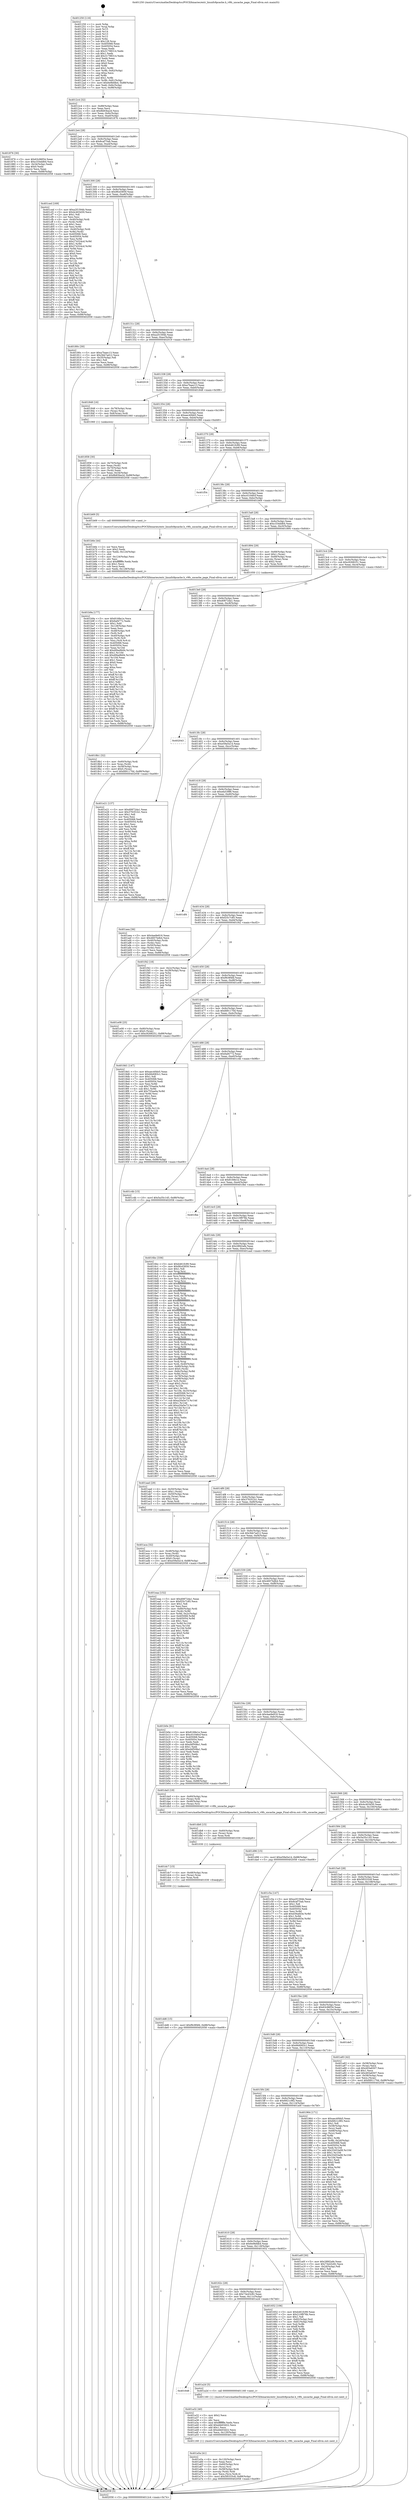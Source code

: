 digraph "0x401250" {
  label = "0x401250 (/mnt/c/Users/mathe/Desktop/tcc/POCII/binaries/extr_linuxfs9pcache.h_v9fs_uncache_page_Final-ollvm.out::main(0))"
  labelloc = "t"
  node[shape=record]

  Entry [label="",width=0.3,height=0.3,shape=circle,fillcolor=black,style=filled]
  "0x4012c4" [label="{
     0x4012c4 [32]\l
     | [instrs]\l
     &nbsp;&nbsp;0x4012c4 \<+6\>: mov -0x88(%rbp),%eax\l
     &nbsp;&nbsp;0x4012ca \<+2\>: mov %eax,%ecx\l
     &nbsp;&nbsp;0x4012cc \<+6\>: sub $0x8b83ba2d,%ecx\l
     &nbsp;&nbsp;0x4012d2 \<+6\>: mov %eax,-0x9c(%rbp)\l
     &nbsp;&nbsp;0x4012d8 \<+6\>: mov %ecx,-0xa0(%rbp)\l
     &nbsp;&nbsp;0x4012de \<+6\>: je 0000000000401876 \<main+0x626\>\l
  }"]
  "0x401876" [label="{
     0x401876 [30]\l
     | [instrs]\l
     &nbsp;&nbsp;0x401876 \<+5\>: mov $0x63c96f34,%eax\l
     &nbsp;&nbsp;0x40187b \<+5\>: mov $0xc334dd64,%ecx\l
     &nbsp;&nbsp;0x401880 \<+3\>: mov -0x34(%rbp),%edx\l
     &nbsp;&nbsp;0x401883 \<+3\>: cmp $0x0,%edx\l
     &nbsp;&nbsp;0x401886 \<+3\>: cmove %ecx,%eax\l
     &nbsp;&nbsp;0x401889 \<+6\>: mov %eax,-0x88(%rbp)\l
     &nbsp;&nbsp;0x40188f \<+5\>: jmp 0000000000402058 \<main+0xe08\>\l
  }"]
  "0x4012e4" [label="{
     0x4012e4 [28]\l
     | [instrs]\l
     &nbsp;&nbsp;0x4012e4 \<+5\>: jmp 00000000004012e9 \<main+0x99\>\l
     &nbsp;&nbsp;0x4012e9 \<+6\>: mov -0x9c(%rbp),%eax\l
     &nbsp;&nbsp;0x4012ef \<+5\>: sub $0x8caf75ab,%eax\l
     &nbsp;&nbsp;0x4012f4 \<+6\>: mov %eax,-0xa4(%rbp)\l
     &nbsp;&nbsp;0x4012fa \<+6\>: je 0000000000401ced \<main+0xa9d\>\l
  }"]
  Exit [label="",width=0.3,height=0.3,shape=circle,fillcolor=black,style=filled,peripheries=2]
  "0x401ced" [label="{
     0x401ced [169]\l
     | [instrs]\l
     &nbsp;&nbsp;0x401ced \<+5\>: mov $0xa2f1594b,%eax\l
     &nbsp;&nbsp;0x401cf2 \<+5\>: mov $0x4c403d30,%ecx\l
     &nbsp;&nbsp;0x401cf7 \<+2\>: mov $0x1,%dl\l
     &nbsp;&nbsp;0x401cf9 \<+2\>: xor %esi,%esi\l
     &nbsp;&nbsp;0x401cfb \<+4\>: mov -0x40(%rbp),%rdi\l
     &nbsp;&nbsp;0x401cff \<+3\>: mov (%rdi),%r8d\l
     &nbsp;&nbsp;0x401d02 \<+3\>: sub $0x1,%esi\l
     &nbsp;&nbsp;0x401d05 \<+3\>: sub %esi,%r8d\l
     &nbsp;&nbsp;0x401d08 \<+4\>: mov -0x40(%rbp),%rdi\l
     &nbsp;&nbsp;0x401d0c \<+3\>: mov %r8d,(%rdi)\l
     &nbsp;&nbsp;0x401d0f \<+7\>: mov 0x405068,%esi\l
     &nbsp;&nbsp;0x401d16 \<+8\>: mov 0x405054,%r8d\l
     &nbsp;&nbsp;0x401d1e \<+3\>: mov %esi,%r9d\l
     &nbsp;&nbsp;0x401d21 \<+7\>: sub $0x274324cd,%r9d\l
     &nbsp;&nbsp;0x401d28 \<+4\>: sub $0x1,%r9d\l
     &nbsp;&nbsp;0x401d2c \<+7\>: add $0x274324cd,%r9d\l
     &nbsp;&nbsp;0x401d33 \<+4\>: imul %r9d,%esi\l
     &nbsp;&nbsp;0x401d37 \<+3\>: and $0x1,%esi\l
     &nbsp;&nbsp;0x401d3a \<+3\>: cmp $0x0,%esi\l
     &nbsp;&nbsp;0x401d3d \<+4\>: sete %r10b\l
     &nbsp;&nbsp;0x401d41 \<+4\>: cmp $0xa,%r8d\l
     &nbsp;&nbsp;0x401d45 \<+4\>: setl %r11b\l
     &nbsp;&nbsp;0x401d49 \<+3\>: mov %r10b,%bl\l
     &nbsp;&nbsp;0x401d4c \<+3\>: xor $0xff,%bl\l
     &nbsp;&nbsp;0x401d4f \<+3\>: mov %r11b,%r14b\l
     &nbsp;&nbsp;0x401d52 \<+4\>: xor $0xff,%r14b\l
     &nbsp;&nbsp;0x401d56 \<+3\>: xor $0x1,%dl\l
     &nbsp;&nbsp;0x401d59 \<+3\>: mov %bl,%r15b\l
     &nbsp;&nbsp;0x401d5c \<+4\>: and $0xff,%r15b\l
     &nbsp;&nbsp;0x401d60 \<+3\>: and %dl,%r10b\l
     &nbsp;&nbsp;0x401d63 \<+3\>: mov %r14b,%r12b\l
     &nbsp;&nbsp;0x401d66 \<+4\>: and $0xff,%r12b\l
     &nbsp;&nbsp;0x401d6a \<+3\>: and %dl,%r11b\l
     &nbsp;&nbsp;0x401d6d \<+3\>: or %r10b,%r15b\l
     &nbsp;&nbsp;0x401d70 \<+3\>: or %r11b,%r12b\l
     &nbsp;&nbsp;0x401d73 \<+3\>: xor %r12b,%r15b\l
     &nbsp;&nbsp;0x401d76 \<+3\>: or %r14b,%bl\l
     &nbsp;&nbsp;0x401d79 \<+3\>: xor $0xff,%bl\l
     &nbsp;&nbsp;0x401d7c \<+3\>: or $0x1,%dl\l
     &nbsp;&nbsp;0x401d7f \<+2\>: and %dl,%bl\l
     &nbsp;&nbsp;0x401d81 \<+3\>: or %bl,%r15b\l
     &nbsp;&nbsp;0x401d84 \<+4\>: test $0x1,%r15b\l
     &nbsp;&nbsp;0x401d88 \<+3\>: cmovne %ecx,%eax\l
     &nbsp;&nbsp;0x401d8b \<+6\>: mov %eax,-0x88(%rbp)\l
     &nbsp;&nbsp;0x401d91 \<+5\>: jmp 0000000000402058 \<main+0xe08\>\l
  }"]
  "0x401300" [label="{
     0x401300 [28]\l
     | [instrs]\l
     &nbsp;&nbsp;0x401300 \<+5\>: jmp 0000000000401305 \<main+0xb5\>\l
     &nbsp;&nbsp;0x401305 \<+6\>: mov -0x9c(%rbp),%eax\l
     &nbsp;&nbsp;0x40130b \<+5\>: sub $0x9fcd3859,%eax\l
     &nbsp;&nbsp;0x401310 \<+6\>: mov %eax,-0xa8(%rbp)\l
     &nbsp;&nbsp;0x401316 \<+6\>: je 000000000040180c \<main+0x5bc\>\l
  }"]
  "0x401dd6" [label="{
     0x401dd6 [15]\l
     | [instrs]\l
     &nbsp;&nbsp;0x401dd6 \<+10\>: movl $0xf9c9f4fd,-0x88(%rbp)\l
     &nbsp;&nbsp;0x401de0 \<+5\>: jmp 0000000000402058 \<main+0xe08\>\l
  }"]
  "0x40180c" [label="{
     0x40180c [30]\l
     | [instrs]\l
     &nbsp;&nbsp;0x40180c \<+5\>: mov $0xa7baec13,%eax\l
     &nbsp;&nbsp;0x401811 \<+5\>: mov $0x3bb7ad12,%ecx\l
     &nbsp;&nbsp;0x401816 \<+3\>: mov -0x35(%rbp),%dl\l
     &nbsp;&nbsp;0x401819 \<+3\>: test $0x1,%dl\l
     &nbsp;&nbsp;0x40181c \<+3\>: cmovne %ecx,%eax\l
     &nbsp;&nbsp;0x40181f \<+6\>: mov %eax,-0x88(%rbp)\l
     &nbsp;&nbsp;0x401825 \<+5\>: jmp 0000000000402058 \<main+0xe08\>\l
  }"]
  "0x40131c" [label="{
     0x40131c [28]\l
     | [instrs]\l
     &nbsp;&nbsp;0x40131c \<+5\>: jmp 0000000000401321 \<main+0xd1\>\l
     &nbsp;&nbsp;0x401321 \<+6\>: mov -0x9c(%rbp),%eax\l
     &nbsp;&nbsp;0x401327 \<+5\>: sub $0xa2f1594b,%eax\l
     &nbsp;&nbsp;0x40132c \<+6\>: mov %eax,-0xac(%rbp)\l
     &nbsp;&nbsp;0x401332 \<+6\>: je 0000000000402019 \<main+0xdc9\>\l
  }"]
  "0x401dc7" [label="{
     0x401dc7 [15]\l
     | [instrs]\l
     &nbsp;&nbsp;0x401dc7 \<+4\>: mov -0x48(%rbp),%rax\l
     &nbsp;&nbsp;0x401dcb \<+3\>: mov (%rax),%rax\l
     &nbsp;&nbsp;0x401dce \<+3\>: mov %rax,%rdi\l
     &nbsp;&nbsp;0x401dd1 \<+5\>: call 0000000000401030 \<free@plt\>\l
     | [calls]\l
     &nbsp;&nbsp;0x401030 \{1\} (unknown)\l
  }"]
  "0x402019" [label="{
     0x402019\l
  }", style=dashed]
  "0x401338" [label="{
     0x401338 [28]\l
     | [instrs]\l
     &nbsp;&nbsp;0x401338 \<+5\>: jmp 000000000040133d \<main+0xed\>\l
     &nbsp;&nbsp;0x40133d \<+6\>: mov -0x9c(%rbp),%eax\l
     &nbsp;&nbsp;0x401343 \<+5\>: sub $0xa7baec13,%eax\l
     &nbsp;&nbsp;0x401348 \<+6\>: mov %eax,-0xb0(%rbp)\l
     &nbsp;&nbsp;0x40134e \<+6\>: je 0000000000401848 \<main+0x5f8\>\l
  }"]
  "0x401db8" [label="{
     0x401db8 [15]\l
     | [instrs]\l
     &nbsp;&nbsp;0x401db8 \<+4\>: mov -0x60(%rbp),%rax\l
     &nbsp;&nbsp;0x401dbc \<+3\>: mov (%rax),%rax\l
     &nbsp;&nbsp;0x401dbf \<+3\>: mov %rax,%rdi\l
     &nbsp;&nbsp;0x401dc2 \<+5\>: call 0000000000401030 \<free@plt\>\l
     | [calls]\l
     &nbsp;&nbsp;0x401030 \{1\} (unknown)\l
  }"]
  "0x401848" [label="{
     0x401848 [16]\l
     | [instrs]\l
     &nbsp;&nbsp;0x401848 \<+4\>: mov -0x78(%rbp),%rax\l
     &nbsp;&nbsp;0x40184c \<+3\>: mov (%rax),%rax\l
     &nbsp;&nbsp;0x40184f \<+4\>: mov 0x8(%rax),%rdi\l
     &nbsp;&nbsp;0x401853 \<+5\>: call 0000000000401060 \<atoi@plt\>\l
     | [calls]\l
     &nbsp;&nbsp;0x401060 \{1\} (unknown)\l
  }"]
  "0x401354" [label="{
     0x401354 [28]\l
     | [instrs]\l
     &nbsp;&nbsp;0x401354 \<+5\>: jmp 0000000000401359 \<main+0x109\>\l
     &nbsp;&nbsp;0x401359 \<+6\>: mov -0x9c(%rbp),%eax\l
     &nbsp;&nbsp;0x40135f \<+5\>: sub $0xaec40bb5,%eax\l
     &nbsp;&nbsp;0x401364 \<+6\>: mov %eax,-0xb4(%rbp)\l
     &nbsp;&nbsp;0x40136a \<+6\>: je 0000000000401f99 \<main+0xd49\>\l
  }"]
  "0x401b9a" [label="{
     0x401b9a [177]\l
     | [instrs]\l
     &nbsp;&nbsp;0x401b9a \<+5\>: mov $0x8168e1e,%ecx\l
     &nbsp;&nbsp;0x401b9f \<+5\>: mov $0x6af4772,%edx\l
     &nbsp;&nbsp;0x401ba4 \<+3\>: mov $0x1,%dil\l
     &nbsp;&nbsp;0x401ba7 \<+6\>: mov -0x128(%rbp),%esi\l
     &nbsp;&nbsp;0x401bad \<+3\>: imul %eax,%esi\l
     &nbsp;&nbsp;0x401bb0 \<+4\>: mov -0x48(%rbp),%r8\l
     &nbsp;&nbsp;0x401bb4 \<+3\>: mov (%r8),%r8\l
     &nbsp;&nbsp;0x401bb7 \<+4\>: mov -0x40(%rbp),%r9\l
     &nbsp;&nbsp;0x401bbb \<+3\>: movslq (%r9),%r9\l
     &nbsp;&nbsp;0x401bbe \<+4\>: mov %esi,(%r8,%r9,4)\l
     &nbsp;&nbsp;0x401bc2 \<+7\>: mov 0x405068,%eax\l
     &nbsp;&nbsp;0x401bc9 \<+7\>: mov 0x405054,%esi\l
     &nbsp;&nbsp;0x401bd0 \<+3\>: mov %eax,%r10d\l
     &nbsp;&nbsp;0x401bd3 \<+7\>: add $0xd0ba9b94,%r10d\l
     &nbsp;&nbsp;0x401bda \<+4\>: sub $0x1,%r10d\l
     &nbsp;&nbsp;0x401bde \<+7\>: sub $0xd0ba9b94,%r10d\l
     &nbsp;&nbsp;0x401be5 \<+4\>: imul %r10d,%eax\l
     &nbsp;&nbsp;0x401be9 \<+3\>: and $0x1,%eax\l
     &nbsp;&nbsp;0x401bec \<+3\>: cmp $0x0,%eax\l
     &nbsp;&nbsp;0x401bef \<+4\>: sete %r11b\l
     &nbsp;&nbsp;0x401bf3 \<+3\>: cmp $0xa,%esi\l
     &nbsp;&nbsp;0x401bf6 \<+3\>: setl %bl\l
     &nbsp;&nbsp;0x401bf9 \<+3\>: mov %r11b,%r14b\l
     &nbsp;&nbsp;0x401bfc \<+4\>: xor $0xff,%r14b\l
     &nbsp;&nbsp;0x401c00 \<+3\>: mov %bl,%r15b\l
     &nbsp;&nbsp;0x401c03 \<+4\>: xor $0xff,%r15b\l
     &nbsp;&nbsp;0x401c07 \<+4\>: xor $0x1,%dil\l
     &nbsp;&nbsp;0x401c0b \<+3\>: mov %r14b,%r12b\l
     &nbsp;&nbsp;0x401c0e \<+4\>: and $0xff,%r12b\l
     &nbsp;&nbsp;0x401c12 \<+3\>: and %dil,%r11b\l
     &nbsp;&nbsp;0x401c15 \<+3\>: mov %r15b,%r13b\l
     &nbsp;&nbsp;0x401c18 \<+4\>: and $0xff,%r13b\l
     &nbsp;&nbsp;0x401c1c \<+3\>: and %dil,%bl\l
     &nbsp;&nbsp;0x401c1f \<+3\>: or %r11b,%r12b\l
     &nbsp;&nbsp;0x401c22 \<+3\>: or %bl,%r13b\l
     &nbsp;&nbsp;0x401c25 \<+3\>: xor %r13b,%r12b\l
     &nbsp;&nbsp;0x401c28 \<+3\>: or %r15b,%r14b\l
     &nbsp;&nbsp;0x401c2b \<+4\>: xor $0xff,%r14b\l
     &nbsp;&nbsp;0x401c2f \<+4\>: or $0x1,%dil\l
     &nbsp;&nbsp;0x401c33 \<+3\>: and %dil,%r14b\l
     &nbsp;&nbsp;0x401c36 \<+3\>: or %r14b,%r12b\l
     &nbsp;&nbsp;0x401c39 \<+4\>: test $0x1,%r12b\l
     &nbsp;&nbsp;0x401c3d \<+3\>: cmovne %edx,%ecx\l
     &nbsp;&nbsp;0x401c40 \<+6\>: mov %ecx,-0x88(%rbp)\l
     &nbsp;&nbsp;0x401c46 \<+5\>: jmp 0000000000402058 \<main+0xe08\>\l
  }"]
  "0x401f99" [label="{
     0x401f99\l
  }", style=dashed]
  "0x401370" [label="{
     0x401370 [28]\l
     | [instrs]\l
     &nbsp;&nbsp;0x401370 \<+5\>: jmp 0000000000401375 \<main+0x125\>\l
     &nbsp;&nbsp;0x401375 \<+6\>: mov -0x9c(%rbp),%eax\l
     &nbsp;&nbsp;0x40137b \<+5\>: sub $0xb461fc99,%eax\l
     &nbsp;&nbsp;0x401380 \<+6\>: mov %eax,-0xb8(%rbp)\l
     &nbsp;&nbsp;0x401386 \<+6\>: je 0000000000401f54 \<main+0xd04\>\l
  }"]
  "0x401b6e" [label="{
     0x401b6e [44]\l
     | [instrs]\l
     &nbsp;&nbsp;0x401b6e \<+2\>: xor %ecx,%ecx\l
     &nbsp;&nbsp;0x401b70 \<+5\>: mov $0x2,%edx\l
     &nbsp;&nbsp;0x401b75 \<+6\>: mov %edx,-0x124(%rbp)\l
     &nbsp;&nbsp;0x401b7b \<+1\>: cltd\l
     &nbsp;&nbsp;0x401b7c \<+6\>: mov -0x124(%rbp),%esi\l
     &nbsp;&nbsp;0x401b82 \<+2\>: idiv %esi\l
     &nbsp;&nbsp;0x401b84 \<+6\>: imul $0xfffffffe,%edx,%edx\l
     &nbsp;&nbsp;0x401b8a \<+3\>: sub $0x1,%ecx\l
     &nbsp;&nbsp;0x401b8d \<+2\>: sub %ecx,%edx\l
     &nbsp;&nbsp;0x401b8f \<+6\>: mov %edx,-0x128(%rbp)\l
     &nbsp;&nbsp;0x401b95 \<+5\>: call 0000000000401160 \<next_i\>\l
     | [calls]\l
     &nbsp;&nbsp;0x401160 \{1\} (/mnt/c/Users/mathe/Desktop/tcc/POCII/binaries/extr_linuxfs9pcache.h_v9fs_uncache_page_Final-ollvm.out::next_i)\l
  }"]
  "0x401f54" [label="{
     0x401f54\l
  }", style=dashed]
  "0x40138c" [label="{
     0x40138c [28]\l
     | [instrs]\l
     &nbsp;&nbsp;0x40138c \<+5\>: jmp 0000000000401391 \<main+0x141\>\l
     &nbsp;&nbsp;0x401391 \<+6\>: mov -0x9c(%rbp),%eax\l
     &nbsp;&nbsp;0x401397 \<+5\>: sub $0xc01046cf,%eax\l
     &nbsp;&nbsp;0x40139c \<+6\>: mov %eax,-0xbc(%rbp)\l
     &nbsp;&nbsp;0x4013a2 \<+6\>: je 0000000000401b69 \<main+0x919\>\l
  }"]
  "0x401aca" [label="{
     0x401aca [32]\l
     | [instrs]\l
     &nbsp;&nbsp;0x401aca \<+4\>: mov -0x48(%rbp),%rdi\l
     &nbsp;&nbsp;0x401ace \<+3\>: mov %rax,(%rdi)\l
     &nbsp;&nbsp;0x401ad1 \<+4\>: mov -0x40(%rbp),%rax\l
     &nbsp;&nbsp;0x401ad5 \<+6\>: movl $0x0,(%rax)\l
     &nbsp;&nbsp;0x401adb \<+10\>: movl $0xe59a5a14,-0x88(%rbp)\l
     &nbsp;&nbsp;0x401ae5 \<+5\>: jmp 0000000000402058 \<main+0xe08\>\l
  }"]
  "0x401b69" [label="{
     0x401b69 [5]\l
     | [instrs]\l
     &nbsp;&nbsp;0x401b69 \<+5\>: call 0000000000401160 \<next_i\>\l
     | [calls]\l
     &nbsp;&nbsp;0x401160 \{1\} (/mnt/c/Users/mathe/Desktop/tcc/POCII/binaries/extr_linuxfs9pcache.h_v9fs_uncache_page_Final-ollvm.out::next_i)\l
  }"]
  "0x4013a8" [label="{
     0x4013a8 [28]\l
     | [instrs]\l
     &nbsp;&nbsp;0x4013a8 \<+5\>: jmp 00000000004013ad \<main+0x15d\>\l
     &nbsp;&nbsp;0x4013ad \<+6\>: mov -0x9c(%rbp),%eax\l
     &nbsp;&nbsp;0x4013b3 \<+5\>: sub $0xc334dd64,%eax\l
     &nbsp;&nbsp;0x4013b8 \<+6\>: mov %eax,-0xc0(%rbp)\l
     &nbsp;&nbsp;0x4013be \<+6\>: je 0000000000401894 \<main+0x644\>\l
  }"]
  "0x401a5a" [label="{
     0x401a5a [41]\l
     | [instrs]\l
     &nbsp;&nbsp;0x401a5a \<+6\>: mov -0x120(%rbp),%ecx\l
     &nbsp;&nbsp;0x401a60 \<+3\>: imul %eax,%ecx\l
     &nbsp;&nbsp;0x401a63 \<+4\>: mov -0x60(%rbp),%rsi\l
     &nbsp;&nbsp;0x401a67 \<+3\>: mov (%rsi),%rsi\l
     &nbsp;&nbsp;0x401a6a \<+4\>: mov -0x58(%rbp),%rdi\l
     &nbsp;&nbsp;0x401a6e \<+3\>: movslq (%rdi),%rdi\l
     &nbsp;&nbsp;0x401a71 \<+3\>: mov %ecx,(%rsi,%rdi,4)\l
     &nbsp;&nbsp;0x401a74 \<+10\>: movl $0x5f0333c8,-0x88(%rbp)\l
     &nbsp;&nbsp;0x401a7e \<+5\>: jmp 0000000000402058 \<main+0xe08\>\l
  }"]
  "0x401894" [label="{
     0x401894 [29]\l
     | [instrs]\l
     &nbsp;&nbsp;0x401894 \<+4\>: mov -0x68(%rbp),%rax\l
     &nbsp;&nbsp;0x401898 \<+6\>: movl $0x1,(%rax)\l
     &nbsp;&nbsp;0x40189e \<+4\>: mov -0x68(%rbp),%rax\l
     &nbsp;&nbsp;0x4018a2 \<+3\>: movslq (%rax),%rax\l
     &nbsp;&nbsp;0x4018a5 \<+4\>: shl $0x2,%rax\l
     &nbsp;&nbsp;0x4018a9 \<+3\>: mov %rax,%rdi\l
     &nbsp;&nbsp;0x4018ac \<+5\>: call 0000000000401050 \<malloc@plt\>\l
     | [calls]\l
     &nbsp;&nbsp;0x401050 \{1\} (unknown)\l
  }"]
  "0x4013c4" [label="{
     0x4013c4 [28]\l
     | [instrs]\l
     &nbsp;&nbsp;0x4013c4 \<+5\>: jmp 00000000004013c9 \<main+0x179\>\l
     &nbsp;&nbsp;0x4013c9 \<+6\>: mov -0x9c(%rbp),%eax\l
     &nbsp;&nbsp;0x4013cf \<+5\>: sub $0xc9268251,%eax\l
     &nbsp;&nbsp;0x4013d4 \<+6\>: mov %eax,-0xc4(%rbp)\l
     &nbsp;&nbsp;0x4013da \<+6\>: je 0000000000401e21 \<main+0xbd1\>\l
  }"]
  "0x401a32" [label="{
     0x401a32 [40]\l
     | [instrs]\l
     &nbsp;&nbsp;0x401a32 \<+5\>: mov $0x2,%ecx\l
     &nbsp;&nbsp;0x401a37 \<+1\>: cltd\l
     &nbsp;&nbsp;0x401a38 \<+2\>: idiv %ecx\l
     &nbsp;&nbsp;0x401a3a \<+6\>: imul $0xfffffffe,%edx,%ecx\l
     &nbsp;&nbsp;0x401a40 \<+6\>: add $0xebb03d22,%ecx\l
     &nbsp;&nbsp;0x401a46 \<+3\>: add $0x1,%ecx\l
     &nbsp;&nbsp;0x401a49 \<+6\>: sub $0xebb03d22,%ecx\l
     &nbsp;&nbsp;0x401a4f \<+6\>: mov %ecx,-0x120(%rbp)\l
     &nbsp;&nbsp;0x401a55 \<+5\>: call 0000000000401160 \<next_i\>\l
     | [calls]\l
     &nbsp;&nbsp;0x401160 \{1\} (/mnt/c/Users/mathe/Desktop/tcc/POCII/binaries/extr_linuxfs9pcache.h_v9fs_uncache_page_Final-ollvm.out::next_i)\l
  }"]
  "0x401e21" [label="{
     0x401e21 [137]\l
     | [instrs]\l
     &nbsp;&nbsp;0x401e21 \<+5\>: mov $0xd0872da1,%eax\l
     &nbsp;&nbsp;0x401e26 \<+5\>: mov $0x376351b1,%ecx\l
     &nbsp;&nbsp;0x401e2b \<+2\>: mov $0x1,%dl\l
     &nbsp;&nbsp;0x401e2d \<+2\>: xor %esi,%esi\l
     &nbsp;&nbsp;0x401e2f \<+7\>: mov 0x405068,%edi\l
     &nbsp;&nbsp;0x401e36 \<+8\>: mov 0x405054,%r8d\l
     &nbsp;&nbsp;0x401e3e \<+3\>: sub $0x1,%esi\l
     &nbsp;&nbsp;0x401e41 \<+3\>: mov %edi,%r9d\l
     &nbsp;&nbsp;0x401e44 \<+3\>: add %esi,%r9d\l
     &nbsp;&nbsp;0x401e47 \<+4\>: imul %r9d,%edi\l
     &nbsp;&nbsp;0x401e4b \<+3\>: and $0x1,%edi\l
     &nbsp;&nbsp;0x401e4e \<+3\>: cmp $0x0,%edi\l
     &nbsp;&nbsp;0x401e51 \<+4\>: sete %r10b\l
     &nbsp;&nbsp;0x401e55 \<+4\>: cmp $0xa,%r8d\l
     &nbsp;&nbsp;0x401e59 \<+4\>: setl %r11b\l
     &nbsp;&nbsp;0x401e5d \<+3\>: mov %r10b,%bl\l
     &nbsp;&nbsp;0x401e60 \<+3\>: xor $0xff,%bl\l
     &nbsp;&nbsp;0x401e63 \<+3\>: mov %r11b,%r14b\l
     &nbsp;&nbsp;0x401e66 \<+4\>: xor $0xff,%r14b\l
     &nbsp;&nbsp;0x401e6a \<+3\>: xor $0x0,%dl\l
     &nbsp;&nbsp;0x401e6d \<+3\>: mov %bl,%r15b\l
     &nbsp;&nbsp;0x401e70 \<+4\>: and $0x0,%r15b\l
     &nbsp;&nbsp;0x401e74 \<+3\>: and %dl,%r10b\l
     &nbsp;&nbsp;0x401e77 \<+3\>: mov %r14b,%r12b\l
     &nbsp;&nbsp;0x401e7a \<+4\>: and $0x0,%r12b\l
     &nbsp;&nbsp;0x401e7e \<+3\>: and %dl,%r11b\l
     &nbsp;&nbsp;0x401e81 \<+3\>: or %r10b,%r15b\l
     &nbsp;&nbsp;0x401e84 \<+3\>: or %r11b,%r12b\l
     &nbsp;&nbsp;0x401e87 \<+3\>: xor %r12b,%r15b\l
     &nbsp;&nbsp;0x401e8a \<+3\>: or %r14b,%bl\l
     &nbsp;&nbsp;0x401e8d \<+3\>: xor $0xff,%bl\l
     &nbsp;&nbsp;0x401e90 \<+3\>: or $0x0,%dl\l
     &nbsp;&nbsp;0x401e93 \<+2\>: and %dl,%bl\l
     &nbsp;&nbsp;0x401e95 \<+3\>: or %bl,%r15b\l
     &nbsp;&nbsp;0x401e98 \<+4\>: test $0x1,%r15b\l
     &nbsp;&nbsp;0x401e9c \<+3\>: cmovne %ecx,%eax\l
     &nbsp;&nbsp;0x401e9f \<+6\>: mov %eax,-0x88(%rbp)\l
     &nbsp;&nbsp;0x401ea5 \<+5\>: jmp 0000000000402058 \<main+0xe08\>\l
  }"]
  "0x4013e0" [label="{
     0x4013e0 [28]\l
     | [instrs]\l
     &nbsp;&nbsp;0x4013e0 \<+5\>: jmp 00000000004013e5 \<main+0x195\>\l
     &nbsp;&nbsp;0x4013e5 \<+6\>: mov -0x9c(%rbp),%eax\l
     &nbsp;&nbsp;0x4013eb \<+5\>: sub $0xd0872da1,%eax\l
     &nbsp;&nbsp;0x4013f0 \<+6\>: mov %eax,-0xc8(%rbp)\l
     &nbsp;&nbsp;0x4013f6 \<+6\>: je 0000000000402043 \<main+0xdf3\>\l
  }"]
  "0x401648" [label="{
     0x401648\l
  }", style=dashed]
  "0x402043" [label="{
     0x402043\l
  }", style=dashed]
  "0x4013fc" [label="{
     0x4013fc [28]\l
     | [instrs]\l
     &nbsp;&nbsp;0x4013fc \<+5\>: jmp 0000000000401401 \<main+0x1b1\>\l
     &nbsp;&nbsp;0x401401 \<+6\>: mov -0x9c(%rbp),%eax\l
     &nbsp;&nbsp;0x401407 \<+5\>: sub $0xe59a5a14,%eax\l
     &nbsp;&nbsp;0x40140c \<+6\>: mov %eax,-0xcc(%rbp)\l
     &nbsp;&nbsp;0x401412 \<+6\>: je 0000000000401aea \<main+0x89a\>\l
  }"]
  "0x401a2d" [label="{
     0x401a2d [5]\l
     | [instrs]\l
     &nbsp;&nbsp;0x401a2d \<+5\>: call 0000000000401160 \<next_i\>\l
     | [calls]\l
     &nbsp;&nbsp;0x401160 \{1\} (/mnt/c/Users/mathe/Desktop/tcc/POCII/binaries/extr_linuxfs9pcache.h_v9fs_uncache_page_Final-ollvm.out::next_i)\l
  }"]
  "0x401aea" [label="{
     0x401aea [36]\l
     | [instrs]\l
     &nbsp;&nbsp;0x401aea \<+5\>: mov $0x4ae9e916,%eax\l
     &nbsp;&nbsp;0x401aef \<+5\>: mov $0x4607bdb4,%ecx\l
     &nbsp;&nbsp;0x401af4 \<+4\>: mov -0x40(%rbp),%rdx\l
     &nbsp;&nbsp;0x401af8 \<+2\>: mov (%rdx),%esi\l
     &nbsp;&nbsp;0x401afa \<+4\>: mov -0x50(%rbp),%rdx\l
     &nbsp;&nbsp;0x401afe \<+2\>: cmp (%rdx),%esi\l
     &nbsp;&nbsp;0x401b00 \<+3\>: cmovl %ecx,%eax\l
     &nbsp;&nbsp;0x401b03 \<+6\>: mov %eax,-0x88(%rbp)\l
     &nbsp;&nbsp;0x401b09 \<+5\>: jmp 0000000000402058 \<main+0xe08\>\l
  }"]
  "0x401418" [label="{
     0x401418 [28]\l
     | [instrs]\l
     &nbsp;&nbsp;0x401418 \<+5\>: jmp 000000000040141d \<main+0x1cd\>\l
     &nbsp;&nbsp;0x40141d \<+6\>: mov -0x9c(%rbp),%eax\l
     &nbsp;&nbsp;0x401423 \<+5\>: sub $0xefa53f86,%eax\l
     &nbsp;&nbsp;0x401428 \<+6\>: mov %eax,-0xd0(%rbp)\l
     &nbsp;&nbsp;0x40142e \<+6\>: je 0000000000401df4 \<main+0xba4\>\l
  }"]
  "0x4018b1" [label="{
     0x4018b1 [32]\l
     | [instrs]\l
     &nbsp;&nbsp;0x4018b1 \<+4\>: mov -0x60(%rbp),%rdi\l
     &nbsp;&nbsp;0x4018b5 \<+3\>: mov %rax,(%rdi)\l
     &nbsp;&nbsp;0x4018b8 \<+4\>: mov -0x58(%rbp),%rax\l
     &nbsp;&nbsp;0x4018bc \<+6\>: movl $0x0,(%rax)\l
     &nbsp;&nbsp;0x4018c2 \<+10\>: movl $0xfd91170d,-0x88(%rbp)\l
     &nbsp;&nbsp;0x4018cc \<+5\>: jmp 0000000000402058 \<main+0xe08\>\l
  }"]
  "0x401df4" [label="{
     0x401df4\l
  }", style=dashed]
  "0x401434" [label="{
     0x401434 [28]\l
     | [instrs]\l
     &nbsp;&nbsp;0x401434 \<+5\>: jmp 0000000000401439 \<main+0x1e9\>\l
     &nbsp;&nbsp;0x401439 \<+6\>: mov -0x9c(%rbp),%eax\l
     &nbsp;&nbsp;0x40143f \<+5\>: sub $0xf25c7c85,%eax\l
     &nbsp;&nbsp;0x401444 \<+6\>: mov %eax,-0xd4(%rbp)\l
     &nbsp;&nbsp;0x40144a \<+6\>: je 0000000000401f42 \<main+0xcf2\>\l
  }"]
  "0x401858" [label="{
     0x401858 [30]\l
     | [instrs]\l
     &nbsp;&nbsp;0x401858 \<+4\>: mov -0x70(%rbp),%rdi\l
     &nbsp;&nbsp;0x40185c \<+2\>: mov %eax,(%rdi)\l
     &nbsp;&nbsp;0x40185e \<+4\>: mov -0x70(%rbp),%rdi\l
     &nbsp;&nbsp;0x401862 \<+2\>: mov (%rdi),%eax\l
     &nbsp;&nbsp;0x401864 \<+3\>: mov %eax,-0x34(%rbp)\l
     &nbsp;&nbsp;0x401867 \<+10\>: movl $0x8b83ba2d,-0x88(%rbp)\l
     &nbsp;&nbsp;0x401871 \<+5\>: jmp 0000000000402058 \<main+0xe08\>\l
  }"]
  "0x401f42" [label="{
     0x401f42 [18]\l
     | [instrs]\l
     &nbsp;&nbsp;0x401f42 \<+3\>: mov -0x2c(%rbp),%eax\l
     &nbsp;&nbsp;0x401f45 \<+4\>: lea -0x28(%rbp),%rsp\l
     &nbsp;&nbsp;0x401f49 \<+1\>: pop %rbx\l
     &nbsp;&nbsp;0x401f4a \<+2\>: pop %r12\l
     &nbsp;&nbsp;0x401f4c \<+2\>: pop %r13\l
     &nbsp;&nbsp;0x401f4e \<+2\>: pop %r14\l
     &nbsp;&nbsp;0x401f50 \<+2\>: pop %r15\l
     &nbsp;&nbsp;0x401f52 \<+1\>: pop %rbp\l
     &nbsp;&nbsp;0x401f53 \<+1\>: ret\l
  }"]
  "0x401450" [label="{
     0x401450 [28]\l
     | [instrs]\l
     &nbsp;&nbsp;0x401450 \<+5\>: jmp 0000000000401455 \<main+0x205\>\l
     &nbsp;&nbsp;0x401455 \<+6\>: mov -0x9c(%rbp),%eax\l
     &nbsp;&nbsp;0x40145b \<+5\>: sub $0xf9c9f4fd,%eax\l
     &nbsp;&nbsp;0x401460 \<+6\>: mov %eax,-0xd8(%rbp)\l
     &nbsp;&nbsp;0x401466 \<+6\>: je 0000000000401e08 \<main+0xbb8\>\l
  }"]
  "0x401250" [label="{
     0x401250 [116]\l
     | [instrs]\l
     &nbsp;&nbsp;0x401250 \<+1\>: push %rbp\l
     &nbsp;&nbsp;0x401251 \<+3\>: mov %rsp,%rbp\l
     &nbsp;&nbsp;0x401254 \<+2\>: push %r15\l
     &nbsp;&nbsp;0x401256 \<+2\>: push %r14\l
     &nbsp;&nbsp;0x401258 \<+2\>: push %r13\l
     &nbsp;&nbsp;0x40125a \<+2\>: push %r12\l
     &nbsp;&nbsp;0x40125c \<+1\>: push %rbx\l
     &nbsp;&nbsp;0x40125d \<+7\>: sub $0x128,%rsp\l
     &nbsp;&nbsp;0x401264 \<+7\>: mov 0x405068,%eax\l
     &nbsp;&nbsp;0x40126b \<+7\>: mov 0x405054,%ecx\l
     &nbsp;&nbsp;0x401272 \<+2\>: mov %eax,%edx\l
     &nbsp;&nbsp;0x401274 \<+6\>: sub $0x31798314,%edx\l
     &nbsp;&nbsp;0x40127a \<+3\>: sub $0x1,%edx\l
     &nbsp;&nbsp;0x40127d \<+6\>: add $0x31798314,%edx\l
     &nbsp;&nbsp;0x401283 \<+3\>: imul %edx,%eax\l
     &nbsp;&nbsp;0x401286 \<+3\>: and $0x1,%eax\l
     &nbsp;&nbsp;0x401289 \<+3\>: cmp $0x0,%eax\l
     &nbsp;&nbsp;0x40128c \<+4\>: sete %r8b\l
     &nbsp;&nbsp;0x401290 \<+4\>: and $0x1,%r8b\l
     &nbsp;&nbsp;0x401294 \<+7\>: mov %r8b,-0x82(%rbp)\l
     &nbsp;&nbsp;0x40129b \<+3\>: cmp $0xa,%ecx\l
     &nbsp;&nbsp;0x40129e \<+4\>: setl %r8b\l
     &nbsp;&nbsp;0x4012a2 \<+4\>: and $0x1,%r8b\l
     &nbsp;&nbsp;0x4012a6 \<+7\>: mov %r8b,-0x81(%rbp)\l
     &nbsp;&nbsp;0x4012ad \<+10\>: movl $0x6e9bfdb4,-0x88(%rbp)\l
     &nbsp;&nbsp;0x4012b7 \<+6\>: mov %edi,-0x8c(%rbp)\l
     &nbsp;&nbsp;0x4012bd \<+7\>: mov %rsi,-0x98(%rbp)\l
  }"]
  "0x401e08" [label="{
     0x401e08 [25]\l
     | [instrs]\l
     &nbsp;&nbsp;0x401e08 \<+4\>: mov -0x80(%rbp),%rax\l
     &nbsp;&nbsp;0x401e0c \<+6\>: movl $0x0,(%rax)\l
     &nbsp;&nbsp;0x401e12 \<+10\>: movl $0xc9268251,-0x88(%rbp)\l
     &nbsp;&nbsp;0x401e1c \<+5\>: jmp 0000000000402058 \<main+0xe08\>\l
  }"]
  "0x40146c" [label="{
     0x40146c [28]\l
     | [instrs]\l
     &nbsp;&nbsp;0x40146c \<+5\>: jmp 0000000000401471 \<main+0x221\>\l
     &nbsp;&nbsp;0x401471 \<+6\>: mov -0x9c(%rbp),%eax\l
     &nbsp;&nbsp;0x401477 \<+5\>: sub $0xfd91170d,%eax\l
     &nbsp;&nbsp;0x40147c \<+6\>: mov %eax,-0xdc(%rbp)\l
     &nbsp;&nbsp;0x401482 \<+6\>: je 00000000004018d1 \<main+0x681\>\l
  }"]
  "0x402058" [label="{
     0x402058 [5]\l
     | [instrs]\l
     &nbsp;&nbsp;0x402058 \<+5\>: jmp 00000000004012c4 \<main+0x74\>\l
  }"]
  "0x4018d1" [label="{
     0x4018d1 [147]\l
     | [instrs]\l
     &nbsp;&nbsp;0x4018d1 \<+5\>: mov $0xaec40bb5,%eax\l
     &nbsp;&nbsp;0x4018d6 \<+5\>: mov $0x66d083c1,%ecx\l
     &nbsp;&nbsp;0x4018db \<+2\>: mov $0x1,%dl\l
     &nbsp;&nbsp;0x4018dd \<+7\>: mov 0x405068,%esi\l
     &nbsp;&nbsp;0x4018e4 \<+7\>: mov 0x405054,%edi\l
     &nbsp;&nbsp;0x4018eb \<+3\>: mov %esi,%r8d\l
     &nbsp;&nbsp;0x4018ee \<+7\>: sub $0x755aa0a,%r8d\l
     &nbsp;&nbsp;0x4018f5 \<+4\>: sub $0x1,%r8d\l
     &nbsp;&nbsp;0x4018f9 \<+7\>: add $0x755aa0a,%r8d\l
     &nbsp;&nbsp;0x401900 \<+4\>: imul %r8d,%esi\l
     &nbsp;&nbsp;0x401904 \<+3\>: and $0x1,%esi\l
     &nbsp;&nbsp;0x401907 \<+3\>: cmp $0x0,%esi\l
     &nbsp;&nbsp;0x40190a \<+4\>: sete %r9b\l
     &nbsp;&nbsp;0x40190e \<+3\>: cmp $0xa,%edi\l
     &nbsp;&nbsp;0x401911 \<+4\>: setl %r10b\l
     &nbsp;&nbsp;0x401915 \<+3\>: mov %r9b,%r11b\l
     &nbsp;&nbsp;0x401918 \<+4\>: xor $0xff,%r11b\l
     &nbsp;&nbsp;0x40191c \<+3\>: mov %r10b,%bl\l
     &nbsp;&nbsp;0x40191f \<+3\>: xor $0xff,%bl\l
     &nbsp;&nbsp;0x401922 \<+3\>: xor $0x0,%dl\l
     &nbsp;&nbsp;0x401925 \<+3\>: mov %r11b,%r14b\l
     &nbsp;&nbsp;0x401928 \<+4\>: and $0x0,%r14b\l
     &nbsp;&nbsp;0x40192c \<+3\>: and %dl,%r9b\l
     &nbsp;&nbsp;0x40192f \<+3\>: mov %bl,%r15b\l
     &nbsp;&nbsp;0x401932 \<+4\>: and $0x0,%r15b\l
     &nbsp;&nbsp;0x401936 \<+3\>: and %dl,%r10b\l
     &nbsp;&nbsp;0x401939 \<+3\>: or %r9b,%r14b\l
     &nbsp;&nbsp;0x40193c \<+3\>: or %r10b,%r15b\l
     &nbsp;&nbsp;0x40193f \<+3\>: xor %r15b,%r14b\l
     &nbsp;&nbsp;0x401942 \<+3\>: or %bl,%r11b\l
     &nbsp;&nbsp;0x401945 \<+4\>: xor $0xff,%r11b\l
     &nbsp;&nbsp;0x401949 \<+3\>: or $0x0,%dl\l
     &nbsp;&nbsp;0x40194c \<+3\>: and %dl,%r11b\l
     &nbsp;&nbsp;0x40194f \<+3\>: or %r11b,%r14b\l
     &nbsp;&nbsp;0x401952 \<+4\>: test $0x1,%r14b\l
     &nbsp;&nbsp;0x401956 \<+3\>: cmovne %ecx,%eax\l
     &nbsp;&nbsp;0x401959 \<+6\>: mov %eax,-0x88(%rbp)\l
     &nbsp;&nbsp;0x40195f \<+5\>: jmp 0000000000402058 \<main+0xe08\>\l
  }"]
  "0x401488" [label="{
     0x401488 [28]\l
     | [instrs]\l
     &nbsp;&nbsp;0x401488 \<+5\>: jmp 000000000040148d \<main+0x23d\>\l
     &nbsp;&nbsp;0x40148d \<+6\>: mov -0x9c(%rbp),%eax\l
     &nbsp;&nbsp;0x401493 \<+5\>: sub $0x6af4772,%eax\l
     &nbsp;&nbsp;0x401498 \<+6\>: mov %eax,-0xe0(%rbp)\l
     &nbsp;&nbsp;0x40149e \<+6\>: je 0000000000401c4b \<main+0x9fb\>\l
  }"]
  "0x40162c" [label="{
     0x40162c [28]\l
     | [instrs]\l
     &nbsp;&nbsp;0x40162c \<+5\>: jmp 0000000000401631 \<main+0x3e1\>\l
     &nbsp;&nbsp;0x401631 \<+6\>: mov -0x9c(%rbp),%eax\l
     &nbsp;&nbsp;0x401637 \<+5\>: sub $0x73e43c82,%eax\l
     &nbsp;&nbsp;0x40163c \<+6\>: mov %eax,-0x11c(%rbp)\l
     &nbsp;&nbsp;0x401642 \<+6\>: je 0000000000401a2d \<main+0x7dd\>\l
  }"]
  "0x401c4b" [label="{
     0x401c4b [15]\l
     | [instrs]\l
     &nbsp;&nbsp;0x401c4b \<+10\>: movl $0x5a35c145,-0x88(%rbp)\l
     &nbsp;&nbsp;0x401c55 \<+5\>: jmp 0000000000402058 \<main+0xe08\>\l
  }"]
  "0x4014a4" [label="{
     0x4014a4 [28]\l
     | [instrs]\l
     &nbsp;&nbsp;0x4014a4 \<+5\>: jmp 00000000004014a9 \<main+0x259\>\l
     &nbsp;&nbsp;0x4014a9 \<+6\>: mov -0x9c(%rbp),%eax\l
     &nbsp;&nbsp;0x4014af \<+5\>: sub $0x8168e1e,%eax\l
     &nbsp;&nbsp;0x4014b4 \<+6\>: mov %eax,-0xe4(%rbp)\l
     &nbsp;&nbsp;0x4014ba \<+6\>: je 0000000000401fbe \<main+0xd6e\>\l
  }"]
  "0x401652" [label="{
     0x401652 [106]\l
     | [instrs]\l
     &nbsp;&nbsp;0x401652 \<+5\>: mov $0xb461fc99,%eax\l
     &nbsp;&nbsp;0x401657 \<+5\>: mov $0x210f976b,%ecx\l
     &nbsp;&nbsp;0x40165c \<+2\>: mov $0x1,%dl\l
     &nbsp;&nbsp;0x40165e \<+7\>: mov -0x82(%rbp),%sil\l
     &nbsp;&nbsp;0x401665 \<+7\>: mov -0x81(%rbp),%dil\l
     &nbsp;&nbsp;0x40166c \<+3\>: mov %sil,%r8b\l
     &nbsp;&nbsp;0x40166f \<+4\>: xor $0xff,%r8b\l
     &nbsp;&nbsp;0x401673 \<+3\>: mov %dil,%r9b\l
     &nbsp;&nbsp;0x401676 \<+4\>: xor $0xff,%r9b\l
     &nbsp;&nbsp;0x40167a \<+3\>: xor $0x1,%dl\l
     &nbsp;&nbsp;0x40167d \<+3\>: mov %r8b,%r10b\l
     &nbsp;&nbsp;0x401680 \<+4\>: and $0xff,%r10b\l
     &nbsp;&nbsp;0x401684 \<+3\>: and %dl,%sil\l
     &nbsp;&nbsp;0x401687 \<+3\>: mov %r9b,%r11b\l
     &nbsp;&nbsp;0x40168a \<+4\>: and $0xff,%r11b\l
     &nbsp;&nbsp;0x40168e \<+3\>: and %dl,%dil\l
     &nbsp;&nbsp;0x401691 \<+3\>: or %sil,%r10b\l
     &nbsp;&nbsp;0x401694 \<+3\>: or %dil,%r11b\l
     &nbsp;&nbsp;0x401697 \<+3\>: xor %r11b,%r10b\l
     &nbsp;&nbsp;0x40169a \<+3\>: or %r9b,%r8b\l
     &nbsp;&nbsp;0x40169d \<+4\>: xor $0xff,%r8b\l
     &nbsp;&nbsp;0x4016a1 \<+3\>: or $0x1,%dl\l
     &nbsp;&nbsp;0x4016a4 \<+3\>: and %dl,%r8b\l
     &nbsp;&nbsp;0x4016a7 \<+3\>: or %r8b,%r10b\l
     &nbsp;&nbsp;0x4016aa \<+4\>: test $0x1,%r10b\l
     &nbsp;&nbsp;0x4016ae \<+3\>: cmovne %ecx,%eax\l
     &nbsp;&nbsp;0x4016b1 \<+6\>: mov %eax,-0x88(%rbp)\l
     &nbsp;&nbsp;0x4016b7 \<+5\>: jmp 0000000000402058 \<main+0xe08\>\l
  }"]
  "0x401fbe" [label="{
     0x401fbe\l
  }", style=dashed]
  "0x4014c0" [label="{
     0x4014c0 [28]\l
     | [instrs]\l
     &nbsp;&nbsp;0x4014c0 \<+5\>: jmp 00000000004014c5 \<main+0x275\>\l
     &nbsp;&nbsp;0x4014c5 \<+6\>: mov -0x9c(%rbp),%eax\l
     &nbsp;&nbsp;0x4014cb \<+5\>: sub $0x210f976b,%eax\l
     &nbsp;&nbsp;0x4014d0 \<+6\>: mov %eax,-0xe8(%rbp)\l
     &nbsp;&nbsp;0x4014d6 \<+6\>: je 00000000004016bc \<main+0x46c\>\l
  }"]
  "0x401610" [label="{
     0x401610 [28]\l
     | [instrs]\l
     &nbsp;&nbsp;0x401610 \<+5\>: jmp 0000000000401615 \<main+0x3c5\>\l
     &nbsp;&nbsp;0x401615 \<+6\>: mov -0x9c(%rbp),%eax\l
     &nbsp;&nbsp;0x40161b \<+5\>: sub $0x6e9bfdb4,%eax\l
     &nbsp;&nbsp;0x401620 \<+6\>: mov %eax,-0x118(%rbp)\l
     &nbsp;&nbsp;0x401626 \<+6\>: je 0000000000401652 \<main+0x402\>\l
  }"]
  "0x4016bc" [label="{
     0x4016bc [336]\l
     | [instrs]\l
     &nbsp;&nbsp;0x4016bc \<+5\>: mov $0xb461fc99,%eax\l
     &nbsp;&nbsp;0x4016c1 \<+5\>: mov $0x9fcd3859,%ecx\l
     &nbsp;&nbsp;0x4016c6 \<+2\>: mov $0x1,%dl\l
     &nbsp;&nbsp;0x4016c8 \<+3\>: mov %rsp,%rsi\l
     &nbsp;&nbsp;0x4016cb \<+4\>: add $0xfffffffffffffff0,%rsi\l
     &nbsp;&nbsp;0x4016cf \<+3\>: mov %rsi,%rsp\l
     &nbsp;&nbsp;0x4016d2 \<+4\>: mov %rsi,-0x80(%rbp)\l
     &nbsp;&nbsp;0x4016d6 \<+3\>: mov %rsp,%rsi\l
     &nbsp;&nbsp;0x4016d9 \<+4\>: add $0xfffffffffffffff0,%rsi\l
     &nbsp;&nbsp;0x4016dd \<+3\>: mov %rsi,%rsp\l
     &nbsp;&nbsp;0x4016e0 \<+3\>: mov %rsp,%rdi\l
     &nbsp;&nbsp;0x4016e3 \<+4\>: add $0xfffffffffffffff0,%rdi\l
     &nbsp;&nbsp;0x4016e7 \<+3\>: mov %rdi,%rsp\l
     &nbsp;&nbsp;0x4016ea \<+4\>: mov %rdi,-0x78(%rbp)\l
     &nbsp;&nbsp;0x4016ee \<+3\>: mov %rsp,%rdi\l
     &nbsp;&nbsp;0x4016f1 \<+4\>: add $0xfffffffffffffff0,%rdi\l
     &nbsp;&nbsp;0x4016f5 \<+3\>: mov %rdi,%rsp\l
     &nbsp;&nbsp;0x4016f8 \<+4\>: mov %rdi,-0x70(%rbp)\l
     &nbsp;&nbsp;0x4016fc \<+3\>: mov %rsp,%rdi\l
     &nbsp;&nbsp;0x4016ff \<+4\>: add $0xfffffffffffffff0,%rdi\l
     &nbsp;&nbsp;0x401703 \<+3\>: mov %rdi,%rsp\l
     &nbsp;&nbsp;0x401706 \<+4\>: mov %rdi,-0x68(%rbp)\l
     &nbsp;&nbsp;0x40170a \<+3\>: mov %rsp,%rdi\l
     &nbsp;&nbsp;0x40170d \<+4\>: add $0xfffffffffffffff0,%rdi\l
     &nbsp;&nbsp;0x401711 \<+3\>: mov %rdi,%rsp\l
     &nbsp;&nbsp;0x401714 \<+4\>: mov %rdi,-0x60(%rbp)\l
     &nbsp;&nbsp;0x401718 \<+3\>: mov %rsp,%rdi\l
     &nbsp;&nbsp;0x40171b \<+4\>: add $0xfffffffffffffff0,%rdi\l
     &nbsp;&nbsp;0x40171f \<+3\>: mov %rdi,%rsp\l
     &nbsp;&nbsp;0x401722 \<+4\>: mov %rdi,-0x58(%rbp)\l
     &nbsp;&nbsp;0x401726 \<+3\>: mov %rsp,%rdi\l
     &nbsp;&nbsp;0x401729 \<+4\>: add $0xfffffffffffffff0,%rdi\l
     &nbsp;&nbsp;0x40172d \<+3\>: mov %rdi,%rsp\l
     &nbsp;&nbsp;0x401730 \<+4\>: mov %rdi,-0x50(%rbp)\l
     &nbsp;&nbsp;0x401734 \<+3\>: mov %rsp,%rdi\l
     &nbsp;&nbsp;0x401737 \<+4\>: add $0xfffffffffffffff0,%rdi\l
     &nbsp;&nbsp;0x40173b \<+3\>: mov %rdi,%rsp\l
     &nbsp;&nbsp;0x40173e \<+4\>: mov %rdi,-0x48(%rbp)\l
     &nbsp;&nbsp;0x401742 \<+3\>: mov %rsp,%rdi\l
     &nbsp;&nbsp;0x401745 \<+4\>: add $0xfffffffffffffff0,%rdi\l
     &nbsp;&nbsp;0x401749 \<+3\>: mov %rdi,%rsp\l
     &nbsp;&nbsp;0x40174c \<+4\>: mov %rdi,-0x40(%rbp)\l
     &nbsp;&nbsp;0x401750 \<+4\>: mov -0x80(%rbp),%rdi\l
     &nbsp;&nbsp;0x401754 \<+6\>: movl $0x0,(%rdi)\l
     &nbsp;&nbsp;0x40175a \<+7\>: mov -0x8c(%rbp),%r8d\l
     &nbsp;&nbsp;0x401761 \<+3\>: mov %r8d,(%rsi)\l
     &nbsp;&nbsp;0x401764 \<+4\>: mov -0x78(%rbp),%rdi\l
     &nbsp;&nbsp;0x401768 \<+7\>: mov -0x98(%rbp),%r9\l
     &nbsp;&nbsp;0x40176f \<+3\>: mov %r9,(%rdi)\l
     &nbsp;&nbsp;0x401772 \<+3\>: cmpl $0x2,(%rsi)\l
     &nbsp;&nbsp;0x401775 \<+4\>: setne %r10b\l
     &nbsp;&nbsp;0x401779 \<+4\>: and $0x1,%r10b\l
     &nbsp;&nbsp;0x40177d \<+4\>: mov %r10b,-0x35(%rbp)\l
     &nbsp;&nbsp;0x401781 \<+8\>: mov 0x405068,%r11d\l
     &nbsp;&nbsp;0x401789 \<+7\>: mov 0x405054,%ebx\l
     &nbsp;&nbsp;0x401790 \<+3\>: mov %r11d,%r14d\l
     &nbsp;&nbsp;0x401793 \<+7\>: sub $0xa20a5e73,%r14d\l
     &nbsp;&nbsp;0x40179a \<+4\>: sub $0x1,%r14d\l
     &nbsp;&nbsp;0x40179e \<+7\>: add $0xa20a5e73,%r14d\l
     &nbsp;&nbsp;0x4017a5 \<+4\>: imul %r14d,%r11d\l
     &nbsp;&nbsp;0x4017a9 \<+4\>: and $0x1,%r11d\l
     &nbsp;&nbsp;0x4017ad \<+4\>: cmp $0x0,%r11d\l
     &nbsp;&nbsp;0x4017b1 \<+4\>: sete %r10b\l
     &nbsp;&nbsp;0x4017b5 \<+3\>: cmp $0xa,%ebx\l
     &nbsp;&nbsp;0x4017b8 \<+4\>: setl %r15b\l
     &nbsp;&nbsp;0x4017bc \<+3\>: mov %r10b,%r12b\l
     &nbsp;&nbsp;0x4017bf \<+4\>: xor $0xff,%r12b\l
     &nbsp;&nbsp;0x4017c3 \<+3\>: mov %r15b,%r13b\l
     &nbsp;&nbsp;0x4017c6 \<+4\>: xor $0xff,%r13b\l
     &nbsp;&nbsp;0x4017ca \<+3\>: xor $0x1,%dl\l
     &nbsp;&nbsp;0x4017cd \<+3\>: mov %r12b,%sil\l
     &nbsp;&nbsp;0x4017d0 \<+4\>: and $0xff,%sil\l
     &nbsp;&nbsp;0x4017d4 \<+3\>: and %dl,%r10b\l
     &nbsp;&nbsp;0x4017d7 \<+3\>: mov %r13b,%dil\l
     &nbsp;&nbsp;0x4017da \<+4\>: and $0xff,%dil\l
     &nbsp;&nbsp;0x4017de \<+3\>: and %dl,%r15b\l
     &nbsp;&nbsp;0x4017e1 \<+3\>: or %r10b,%sil\l
     &nbsp;&nbsp;0x4017e4 \<+3\>: or %r15b,%dil\l
     &nbsp;&nbsp;0x4017e7 \<+3\>: xor %dil,%sil\l
     &nbsp;&nbsp;0x4017ea \<+3\>: or %r13b,%r12b\l
     &nbsp;&nbsp;0x4017ed \<+4\>: xor $0xff,%r12b\l
     &nbsp;&nbsp;0x4017f1 \<+3\>: or $0x1,%dl\l
     &nbsp;&nbsp;0x4017f4 \<+3\>: and %dl,%r12b\l
     &nbsp;&nbsp;0x4017f7 \<+3\>: or %r12b,%sil\l
     &nbsp;&nbsp;0x4017fa \<+4\>: test $0x1,%sil\l
     &nbsp;&nbsp;0x4017fe \<+3\>: cmovne %ecx,%eax\l
     &nbsp;&nbsp;0x401801 \<+6\>: mov %eax,-0x88(%rbp)\l
     &nbsp;&nbsp;0x401807 \<+5\>: jmp 0000000000402058 \<main+0xe08\>\l
  }"]
  "0x4014dc" [label="{
     0x4014dc [28]\l
     | [instrs]\l
     &nbsp;&nbsp;0x4014dc \<+5\>: jmp 00000000004014e1 \<main+0x291\>\l
     &nbsp;&nbsp;0x4014e1 \<+6\>: mov -0x9c(%rbp),%eax\l
     &nbsp;&nbsp;0x4014e7 \<+5\>: sub $0x28fd2afe,%eax\l
     &nbsp;&nbsp;0x4014ec \<+6\>: mov %eax,-0xec(%rbp)\l
     &nbsp;&nbsp;0x4014f2 \<+6\>: je 0000000000401aad \<main+0x85d\>\l
  }"]
  "0x401a0f" [label="{
     0x401a0f [30]\l
     | [instrs]\l
     &nbsp;&nbsp;0x401a0f \<+5\>: mov $0x28fd2afe,%eax\l
     &nbsp;&nbsp;0x401a14 \<+5\>: mov $0x73e43c82,%ecx\l
     &nbsp;&nbsp;0x401a19 \<+3\>: mov -0x2d(%rbp),%dl\l
     &nbsp;&nbsp;0x401a1c \<+3\>: test $0x1,%dl\l
     &nbsp;&nbsp;0x401a1f \<+3\>: cmovne %ecx,%eax\l
     &nbsp;&nbsp;0x401a22 \<+6\>: mov %eax,-0x88(%rbp)\l
     &nbsp;&nbsp;0x401a28 \<+5\>: jmp 0000000000402058 \<main+0xe08\>\l
  }"]
  "0x401aad" [label="{
     0x401aad [29]\l
     | [instrs]\l
     &nbsp;&nbsp;0x401aad \<+4\>: mov -0x50(%rbp),%rax\l
     &nbsp;&nbsp;0x401ab1 \<+6\>: movl $0x1,(%rax)\l
     &nbsp;&nbsp;0x401ab7 \<+4\>: mov -0x50(%rbp),%rax\l
     &nbsp;&nbsp;0x401abb \<+3\>: movslq (%rax),%rax\l
     &nbsp;&nbsp;0x401abe \<+4\>: shl $0x2,%rax\l
     &nbsp;&nbsp;0x401ac2 \<+3\>: mov %rax,%rdi\l
     &nbsp;&nbsp;0x401ac5 \<+5\>: call 0000000000401050 \<malloc@plt\>\l
     | [calls]\l
     &nbsp;&nbsp;0x401050 \{1\} (unknown)\l
  }"]
  "0x4014f8" [label="{
     0x4014f8 [28]\l
     | [instrs]\l
     &nbsp;&nbsp;0x4014f8 \<+5\>: jmp 00000000004014fd \<main+0x2ad\>\l
     &nbsp;&nbsp;0x4014fd \<+6\>: mov -0x9c(%rbp),%eax\l
     &nbsp;&nbsp;0x401503 \<+5\>: sub $0x376351b1,%eax\l
     &nbsp;&nbsp;0x401508 \<+6\>: mov %eax,-0xf0(%rbp)\l
     &nbsp;&nbsp;0x40150e \<+6\>: je 0000000000401eaa \<main+0xc5a\>\l
  }"]
  "0x4015f4" [label="{
     0x4015f4 [28]\l
     | [instrs]\l
     &nbsp;&nbsp;0x4015f4 \<+5\>: jmp 00000000004015f9 \<main+0x3a9\>\l
     &nbsp;&nbsp;0x4015f9 \<+6\>: mov -0x9c(%rbp),%eax\l
     &nbsp;&nbsp;0x4015ff \<+5\>: sub $0x6821c9f2,%eax\l
     &nbsp;&nbsp;0x401604 \<+6\>: mov %eax,-0x114(%rbp)\l
     &nbsp;&nbsp;0x40160a \<+6\>: je 0000000000401a0f \<main+0x7bf\>\l
  }"]
  "0x401eaa" [label="{
     0x401eaa [152]\l
     | [instrs]\l
     &nbsp;&nbsp;0x401eaa \<+5\>: mov $0xd0872da1,%eax\l
     &nbsp;&nbsp;0x401eaf \<+5\>: mov $0xf25c7c85,%ecx\l
     &nbsp;&nbsp;0x401eb4 \<+2\>: mov $0x1,%dl\l
     &nbsp;&nbsp;0x401eb6 \<+2\>: xor %esi,%esi\l
     &nbsp;&nbsp;0x401eb8 \<+4\>: mov -0x80(%rbp),%rdi\l
     &nbsp;&nbsp;0x401ebc \<+3\>: mov (%rdi),%r8d\l
     &nbsp;&nbsp;0x401ebf \<+4\>: mov %r8d,-0x2c(%rbp)\l
     &nbsp;&nbsp;0x401ec3 \<+8\>: mov 0x405068,%r8d\l
     &nbsp;&nbsp;0x401ecb \<+8\>: mov 0x405054,%r9d\l
     &nbsp;&nbsp;0x401ed3 \<+3\>: sub $0x1,%esi\l
     &nbsp;&nbsp;0x401ed6 \<+3\>: mov %r8d,%r10d\l
     &nbsp;&nbsp;0x401ed9 \<+3\>: add %esi,%r10d\l
     &nbsp;&nbsp;0x401edc \<+4\>: imul %r10d,%r8d\l
     &nbsp;&nbsp;0x401ee0 \<+4\>: and $0x1,%r8d\l
     &nbsp;&nbsp;0x401ee4 \<+4\>: cmp $0x0,%r8d\l
     &nbsp;&nbsp;0x401ee8 \<+4\>: sete %r11b\l
     &nbsp;&nbsp;0x401eec \<+4\>: cmp $0xa,%r9d\l
     &nbsp;&nbsp;0x401ef0 \<+3\>: setl %bl\l
     &nbsp;&nbsp;0x401ef3 \<+3\>: mov %r11b,%r14b\l
     &nbsp;&nbsp;0x401ef6 \<+4\>: xor $0xff,%r14b\l
     &nbsp;&nbsp;0x401efa \<+3\>: mov %bl,%r15b\l
     &nbsp;&nbsp;0x401efd \<+4\>: xor $0xff,%r15b\l
     &nbsp;&nbsp;0x401f01 \<+3\>: xor $0x0,%dl\l
     &nbsp;&nbsp;0x401f04 \<+3\>: mov %r14b,%r12b\l
     &nbsp;&nbsp;0x401f07 \<+4\>: and $0x0,%r12b\l
     &nbsp;&nbsp;0x401f0b \<+3\>: and %dl,%r11b\l
     &nbsp;&nbsp;0x401f0e \<+3\>: mov %r15b,%r13b\l
     &nbsp;&nbsp;0x401f11 \<+4\>: and $0x0,%r13b\l
     &nbsp;&nbsp;0x401f15 \<+2\>: and %dl,%bl\l
     &nbsp;&nbsp;0x401f17 \<+3\>: or %r11b,%r12b\l
     &nbsp;&nbsp;0x401f1a \<+3\>: or %bl,%r13b\l
     &nbsp;&nbsp;0x401f1d \<+3\>: xor %r13b,%r12b\l
     &nbsp;&nbsp;0x401f20 \<+3\>: or %r15b,%r14b\l
     &nbsp;&nbsp;0x401f23 \<+4\>: xor $0xff,%r14b\l
     &nbsp;&nbsp;0x401f27 \<+3\>: or $0x0,%dl\l
     &nbsp;&nbsp;0x401f2a \<+3\>: and %dl,%r14b\l
     &nbsp;&nbsp;0x401f2d \<+3\>: or %r14b,%r12b\l
     &nbsp;&nbsp;0x401f30 \<+4\>: test $0x1,%r12b\l
     &nbsp;&nbsp;0x401f34 \<+3\>: cmovne %ecx,%eax\l
     &nbsp;&nbsp;0x401f37 \<+6\>: mov %eax,-0x88(%rbp)\l
     &nbsp;&nbsp;0x401f3d \<+5\>: jmp 0000000000402058 \<main+0xe08\>\l
  }"]
  "0x401514" [label="{
     0x401514 [28]\l
     | [instrs]\l
     &nbsp;&nbsp;0x401514 \<+5\>: jmp 0000000000401519 \<main+0x2c9\>\l
     &nbsp;&nbsp;0x401519 \<+6\>: mov -0x9c(%rbp),%eax\l
     &nbsp;&nbsp;0x40151f \<+5\>: sub $0x3bb7ad12,%eax\l
     &nbsp;&nbsp;0x401524 \<+6\>: mov %eax,-0xf4(%rbp)\l
     &nbsp;&nbsp;0x40152a \<+6\>: je 000000000040182a \<main+0x5da\>\l
  }"]
  "0x401964" [label="{
     0x401964 [171]\l
     | [instrs]\l
     &nbsp;&nbsp;0x401964 \<+5\>: mov $0xaec40bb5,%eax\l
     &nbsp;&nbsp;0x401969 \<+5\>: mov $0x6821c9f2,%ecx\l
     &nbsp;&nbsp;0x40196e \<+2\>: mov $0x1,%dl\l
     &nbsp;&nbsp;0x401970 \<+4\>: mov -0x58(%rbp),%rsi\l
     &nbsp;&nbsp;0x401974 \<+2\>: mov (%rsi),%edi\l
     &nbsp;&nbsp;0x401976 \<+4\>: mov -0x68(%rbp),%rsi\l
     &nbsp;&nbsp;0x40197a \<+2\>: cmp (%rsi),%edi\l
     &nbsp;&nbsp;0x40197c \<+4\>: setl %r8b\l
     &nbsp;&nbsp;0x401980 \<+4\>: and $0x1,%r8b\l
     &nbsp;&nbsp;0x401984 \<+4\>: mov %r8b,-0x2d(%rbp)\l
     &nbsp;&nbsp;0x401988 \<+7\>: mov 0x405068,%edi\l
     &nbsp;&nbsp;0x40198f \<+8\>: mov 0x405054,%r9d\l
     &nbsp;&nbsp;0x401997 \<+3\>: mov %edi,%r10d\l
     &nbsp;&nbsp;0x40199a \<+7\>: add $0x33453a08,%r10d\l
     &nbsp;&nbsp;0x4019a1 \<+4\>: sub $0x1,%r10d\l
     &nbsp;&nbsp;0x4019a5 \<+7\>: sub $0x33453a08,%r10d\l
     &nbsp;&nbsp;0x4019ac \<+4\>: imul %r10d,%edi\l
     &nbsp;&nbsp;0x4019b0 \<+3\>: and $0x1,%edi\l
     &nbsp;&nbsp;0x4019b3 \<+3\>: cmp $0x0,%edi\l
     &nbsp;&nbsp;0x4019b6 \<+4\>: sete %r8b\l
     &nbsp;&nbsp;0x4019ba \<+4\>: cmp $0xa,%r9d\l
     &nbsp;&nbsp;0x4019be \<+4\>: setl %r11b\l
     &nbsp;&nbsp;0x4019c2 \<+3\>: mov %r8b,%bl\l
     &nbsp;&nbsp;0x4019c5 \<+3\>: xor $0xff,%bl\l
     &nbsp;&nbsp;0x4019c8 \<+3\>: mov %r11b,%r14b\l
     &nbsp;&nbsp;0x4019cb \<+4\>: xor $0xff,%r14b\l
     &nbsp;&nbsp;0x4019cf \<+3\>: xor $0x0,%dl\l
     &nbsp;&nbsp;0x4019d2 \<+3\>: mov %bl,%r15b\l
     &nbsp;&nbsp;0x4019d5 \<+4\>: and $0x0,%r15b\l
     &nbsp;&nbsp;0x4019d9 \<+3\>: and %dl,%r8b\l
     &nbsp;&nbsp;0x4019dc \<+3\>: mov %r14b,%r12b\l
     &nbsp;&nbsp;0x4019df \<+4\>: and $0x0,%r12b\l
     &nbsp;&nbsp;0x4019e3 \<+3\>: and %dl,%r11b\l
     &nbsp;&nbsp;0x4019e6 \<+3\>: or %r8b,%r15b\l
     &nbsp;&nbsp;0x4019e9 \<+3\>: or %r11b,%r12b\l
     &nbsp;&nbsp;0x4019ec \<+3\>: xor %r12b,%r15b\l
     &nbsp;&nbsp;0x4019ef \<+3\>: or %r14b,%bl\l
     &nbsp;&nbsp;0x4019f2 \<+3\>: xor $0xff,%bl\l
     &nbsp;&nbsp;0x4019f5 \<+3\>: or $0x0,%dl\l
     &nbsp;&nbsp;0x4019f8 \<+2\>: and %dl,%bl\l
     &nbsp;&nbsp;0x4019fa \<+3\>: or %bl,%r15b\l
     &nbsp;&nbsp;0x4019fd \<+4\>: test $0x1,%r15b\l
     &nbsp;&nbsp;0x401a01 \<+3\>: cmovne %ecx,%eax\l
     &nbsp;&nbsp;0x401a04 \<+6\>: mov %eax,-0x88(%rbp)\l
     &nbsp;&nbsp;0x401a0a \<+5\>: jmp 0000000000402058 \<main+0xe08\>\l
  }"]
  "0x40182a" [label="{
     0x40182a\l
  }", style=dashed]
  "0x401530" [label="{
     0x401530 [28]\l
     | [instrs]\l
     &nbsp;&nbsp;0x401530 \<+5\>: jmp 0000000000401535 \<main+0x2e5\>\l
     &nbsp;&nbsp;0x401535 \<+6\>: mov -0x9c(%rbp),%eax\l
     &nbsp;&nbsp;0x40153b \<+5\>: sub $0x4607bdb4,%eax\l
     &nbsp;&nbsp;0x401540 \<+6\>: mov %eax,-0xf8(%rbp)\l
     &nbsp;&nbsp;0x401546 \<+6\>: je 0000000000401b0e \<main+0x8be\>\l
  }"]
  "0x4015d8" [label="{
     0x4015d8 [28]\l
     | [instrs]\l
     &nbsp;&nbsp;0x4015d8 \<+5\>: jmp 00000000004015dd \<main+0x38d\>\l
     &nbsp;&nbsp;0x4015dd \<+6\>: mov -0x9c(%rbp),%eax\l
     &nbsp;&nbsp;0x4015e3 \<+5\>: sub $0x66d083c1,%eax\l
     &nbsp;&nbsp;0x4015e8 \<+6\>: mov %eax,-0x110(%rbp)\l
     &nbsp;&nbsp;0x4015ee \<+6\>: je 0000000000401964 \<main+0x714\>\l
  }"]
  "0x401b0e" [label="{
     0x401b0e [91]\l
     | [instrs]\l
     &nbsp;&nbsp;0x401b0e \<+5\>: mov $0x8168e1e,%eax\l
     &nbsp;&nbsp;0x401b13 \<+5\>: mov $0xc01046cf,%ecx\l
     &nbsp;&nbsp;0x401b18 \<+7\>: mov 0x405068,%edx\l
     &nbsp;&nbsp;0x401b1f \<+7\>: mov 0x405054,%esi\l
     &nbsp;&nbsp;0x401b26 \<+2\>: mov %edx,%edi\l
     &nbsp;&nbsp;0x401b28 \<+6\>: sub $0xd4f508a1,%edi\l
     &nbsp;&nbsp;0x401b2e \<+3\>: sub $0x1,%edi\l
     &nbsp;&nbsp;0x401b31 \<+6\>: add $0xd4f508a1,%edi\l
     &nbsp;&nbsp;0x401b37 \<+3\>: imul %edi,%edx\l
     &nbsp;&nbsp;0x401b3a \<+3\>: and $0x1,%edx\l
     &nbsp;&nbsp;0x401b3d \<+3\>: cmp $0x0,%edx\l
     &nbsp;&nbsp;0x401b40 \<+4\>: sete %r8b\l
     &nbsp;&nbsp;0x401b44 \<+3\>: cmp $0xa,%esi\l
     &nbsp;&nbsp;0x401b47 \<+4\>: setl %r9b\l
     &nbsp;&nbsp;0x401b4b \<+3\>: mov %r8b,%r10b\l
     &nbsp;&nbsp;0x401b4e \<+3\>: and %r9b,%r10b\l
     &nbsp;&nbsp;0x401b51 \<+3\>: xor %r9b,%r8b\l
     &nbsp;&nbsp;0x401b54 \<+3\>: or %r8b,%r10b\l
     &nbsp;&nbsp;0x401b57 \<+4\>: test $0x1,%r10b\l
     &nbsp;&nbsp;0x401b5b \<+3\>: cmovne %ecx,%eax\l
     &nbsp;&nbsp;0x401b5e \<+6\>: mov %eax,-0x88(%rbp)\l
     &nbsp;&nbsp;0x401b64 \<+5\>: jmp 0000000000402058 \<main+0xe08\>\l
  }"]
  "0x40154c" [label="{
     0x40154c [28]\l
     | [instrs]\l
     &nbsp;&nbsp;0x40154c \<+5\>: jmp 0000000000401551 \<main+0x301\>\l
     &nbsp;&nbsp;0x401551 \<+6\>: mov -0x9c(%rbp),%eax\l
     &nbsp;&nbsp;0x401557 \<+5\>: sub $0x4ae9e916,%eax\l
     &nbsp;&nbsp;0x40155c \<+6\>: mov %eax,-0xfc(%rbp)\l
     &nbsp;&nbsp;0x401562 \<+6\>: je 0000000000401da5 \<main+0xb55\>\l
  }"]
  "0x401de5" [label="{
     0x401de5\l
  }", style=dashed]
  "0x401da5" [label="{
     0x401da5 [19]\l
     | [instrs]\l
     &nbsp;&nbsp;0x401da5 \<+4\>: mov -0x60(%rbp),%rax\l
     &nbsp;&nbsp;0x401da9 \<+3\>: mov (%rax),%rdi\l
     &nbsp;&nbsp;0x401dac \<+4\>: mov -0x48(%rbp),%rax\l
     &nbsp;&nbsp;0x401db0 \<+3\>: mov (%rax),%rsi\l
     &nbsp;&nbsp;0x401db3 \<+5\>: call 0000000000401240 \<v9fs_uncache_page\>\l
     | [calls]\l
     &nbsp;&nbsp;0x401240 \{1\} (/mnt/c/Users/mathe/Desktop/tcc/POCII/binaries/extr_linuxfs9pcache.h_v9fs_uncache_page_Final-ollvm.out::v9fs_uncache_page)\l
  }"]
  "0x401568" [label="{
     0x401568 [28]\l
     | [instrs]\l
     &nbsp;&nbsp;0x401568 \<+5\>: jmp 000000000040156d \<main+0x31d\>\l
     &nbsp;&nbsp;0x40156d \<+6\>: mov -0x9c(%rbp),%eax\l
     &nbsp;&nbsp;0x401573 \<+5\>: sub $0x4c403d30,%eax\l
     &nbsp;&nbsp;0x401578 \<+6\>: mov %eax,-0x100(%rbp)\l
     &nbsp;&nbsp;0x40157e \<+6\>: je 0000000000401d96 \<main+0xb46\>\l
  }"]
  "0x4015bc" [label="{
     0x4015bc [28]\l
     | [instrs]\l
     &nbsp;&nbsp;0x4015bc \<+5\>: jmp 00000000004015c1 \<main+0x371\>\l
     &nbsp;&nbsp;0x4015c1 \<+6\>: mov -0x9c(%rbp),%eax\l
     &nbsp;&nbsp;0x4015c7 \<+5\>: sub $0x63c96f34,%eax\l
     &nbsp;&nbsp;0x4015cc \<+6\>: mov %eax,-0x10c(%rbp)\l
     &nbsp;&nbsp;0x4015d2 \<+6\>: je 0000000000401de5 \<main+0xb95\>\l
  }"]
  "0x401d96" [label="{
     0x401d96 [15]\l
     | [instrs]\l
     &nbsp;&nbsp;0x401d96 \<+10\>: movl $0xe59a5a14,-0x88(%rbp)\l
     &nbsp;&nbsp;0x401da0 \<+5\>: jmp 0000000000402058 \<main+0xe08\>\l
  }"]
  "0x401584" [label="{
     0x401584 [28]\l
     | [instrs]\l
     &nbsp;&nbsp;0x401584 \<+5\>: jmp 0000000000401589 \<main+0x339\>\l
     &nbsp;&nbsp;0x401589 \<+6\>: mov -0x9c(%rbp),%eax\l
     &nbsp;&nbsp;0x40158f \<+5\>: sub $0x5a35c145,%eax\l
     &nbsp;&nbsp;0x401594 \<+6\>: mov %eax,-0x104(%rbp)\l
     &nbsp;&nbsp;0x40159a \<+6\>: je 0000000000401c5a \<main+0xa0a\>\l
  }"]
  "0x401a83" [label="{
     0x401a83 [42]\l
     | [instrs]\l
     &nbsp;&nbsp;0x401a83 \<+4\>: mov -0x58(%rbp),%rax\l
     &nbsp;&nbsp;0x401a87 \<+2\>: mov (%rax),%ecx\l
     &nbsp;&nbsp;0x401a89 \<+6\>: sub $0x493a6507,%ecx\l
     &nbsp;&nbsp;0x401a8f \<+3\>: add $0x1,%ecx\l
     &nbsp;&nbsp;0x401a92 \<+6\>: add $0x493a6507,%ecx\l
     &nbsp;&nbsp;0x401a98 \<+4\>: mov -0x58(%rbp),%rax\l
     &nbsp;&nbsp;0x401a9c \<+2\>: mov %ecx,(%rax)\l
     &nbsp;&nbsp;0x401a9e \<+10\>: movl $0xfd91170d,-0x88(%rbp)\l
     &nbsp;&nbsp;0x401aa8 \<+5\>: jmp 0000000000402058 \<main+0xe08\>\l
  }"]
  "0x401c5a" [label="{
     0x401c5a [147]\l
     | [instrs]\l
     &nbsp;&nbsp;0x401c5a \<+5\>: mov $0xa2f1594b,%eax\l
     &nbsp;&nbsp;0x401c5f \<+5\>: mov $0x8caf75ab,%ecx\l
     &nbsp;&nbsp;0x401c64 \<+2\>: mov $0x1,%dl\l
     &nbsp;&nbsp;0x401c66 \<+7\>: mov 0x405068,%esi\l
     &nbsp;&nbsp;0x401c6d \<+7\>: mov 0x405054,%edi\l
     &nbsp;&nbsp;0x401c74 \<+3\>: mov %esi,%r8d\l
     &nbsp;&nbsp;0x401c77 \<+7\>: add $0xb56afd3e,%r8d\l
     &nbsp;&nbsp;0x401c7e \<+4\>: sub $0x1,%r8d\l
     &nbsp;&nbsp;0x401c82 \<+7\>: sub $0xb56afd3e,%r8d\l
     &nbsp;&nbsp;0x401c89 \<+4\>: imul %r8d,%esi\l
     &nbsp;&nbsp;0x401c8d \<+3\>: and $0x1,%esi\l
     &nbsp;&nbsp;0x401c90 \<+3\>: cmp $0x0,%esi\l
     &nbsp;&nbsp;0x401c93 \<+4\>: sete %r9b\l
     &nbsp;&nbsp;0x401c97 \<+3\>: cmp $0xa,%edi\l
     &nbsp;&nbsp;0x401c9a \<+4\>: setl %r10b\l
     &nbsp;&nbsp;0x401c9e \<+3\>: mov %r9b,%r11b\l
     &nbsp;&nbsp;0x401ca1 \<+4\>: xor $0xff,%r11b\l
     &nbsp;&nbsp;0x401ca5 \<+3\>: mov %r10b,%bl\l
     &nbsp;&nbsp;0x401ca8 \<+3\>: xor $0xff,%bl\l
     &nbsp;&nbsp;0x401cab \<+3\>: xor $0x1,%dl\l
     &nbsp;&nbsp;0x401cae \<+3\>: mov %r11b,%r14b\l
     &nbsp;&nbsp;0x401cb1 \<+4\>: and $0xff,%r14b\l
     &nbsp;&nbsp;0x401cb5 \<+3\>: and %dl,%r9b\l
     &nbsp;&nbsp;0x401cb8 \<+3\>: mov %bl,%r15b\l
     &nbsp;&nbsp;0x401cbb \<+4\>: and $0xff,%r15b\l
     &nbsp;&nbsp;0x401cbf \<+3\>: and %dl,%r10b\l
     &nbsp;&nbsp;0x401cc2 \<+3\>: or %r9b,%r14b\l
     &nbsp;&nbsp;0x401cc5 \<+3\>: or %r10b,%r15b\l
     &nbsp;&nbsp;0x401cc8 \<+3\>: xor %r15b,%r14b\l
     &nbsp;&nbsp;0x401ccb \<+3\>: or %bl,%r11b\l
     &nbsp;&nbsp;0x401cce \<+4\>: xor $0xff,%r11b\l
     &nbsp;&nbsp;0x401cd2 \<+3\>: or $0x1,%dl\l
     &nbsp;&nbsp;0x401cd5 \<+3\>: and %dl,%r11b\l
     &nbsp;&nbsp;0x401cd8 \<+3\>: or %r11b,%r14b\l
     &nbsp;&nbsp;0x401cdb \<+4\>: test $0x1,%r14b\l
     &nbsp;&nbsp;0x401cdf \<+3\>: cmovne %ecx,%eax\l
     &nbsp;&nbsp;0x401ce2 \<+6\>: mov %eax,-0x88(%rbp)\l
     &nbsp;&nbsp;0x401ce8 \<+5\>: jmp 0000000000402058 \<main+0xe08\>\l
  }"]
  "0x4015a0" [label="{
     0x4015a0 [28]\l
     | [instrs]\l
     &nbsp;&nbsp;0x4015a0 \<+5\>: jmp 00000000004015a5 \<main+0x355\>\l
     &nbsp;&nbsp;0x4015a5 \<+6\>: mov -0x9c(%rbp),%eax\l
     &nbsp;&nbsp;0x4015ab \<+5\>: sub $0x5f0333c8,%eax\l
     &nbsp;&nbsp;0x4015b0 \<+6\>: mov %eax,-0x108(%rbp)\l
     &nbsp;&nbsp;0x4015b6 \<+6\>: je 0000000000401a83 \<main+0x833\>\l
  }"]
  Entry -> "0x401250" [label=" 1"]
  "0x4012c4" -> "0x401876" [label=" 1"]
  "0x4012c4" -> "0x4012e4" [label=" 27"]
  "0x401f42" -> Exit [label=" 1"]
  "0x4012e4" -> "0x401ced" [label=" 1"]
  "0x4012e4" -> "0x401300" [label=" 26"]
  "0x401eaa" -> "0x402058" [label=" 1"]
  "0x401300" -> "0x40180c" [label=" 1"]
  "0x401300" -> "0x40131c" [label=" 25"]
  "0x401e21" -> "0x402058" [label=" 1"]
  "0x40131c" -> "0x402019" [label=" 0"]
  "0x40131c" -> "0x401338" [label=" 25"]
  "0x401e08" -> "0x402058" [label=" 1"]
  "0x401338" -> "0x401848" [label=" 1"]
  "0x401338" -> "0x401354" [label=" 24"]
  "0x401dd6" -> "0x402058" [label=" 1"]
  "0x401354" -> "0x401f99" [label=" 0"]
  "0x401354" -> "0x401370" [label=" 24"]
  "0x401dc7" -> "0x401dd6" [label=" 1"]
  "0x401370" -> "0x401f54" [label=" 0"]
  "0x401370" -> "0x40138c" [label=" 24"]
  "0x401db8" -> "0x401dc7" [label=" 1"]
  "0x40138c" -> "0x401b69" [label=" 1"]
  "0x40138c" -> "0x4013a8" [label=" 23"]
  "0x401da5" -> "0x401db8" [label=" 1"]
  "0x4013a8" -> "0x401894" [label=" 1"]
  "0x4013a8" -> "0x4013c4" [label=" 22"]
  "0x401d96" -> "0x402058" [label=" 1"]
  "0x4013c4" -> "0x401e21" [label=" 1"]
  "0x4013c4" -> "0x4013e0" [label=" 21"]
  "0x401ced" -> "0x402058" [label=" 1"]
  "0x4013e0" -> "0x402043" [label=" 0"]
  "0x4013e0" -> "0x4013fc" [label=" 21"]
  "0x401c5a" -> "0x402058" [label=" 1"]
  "0x4013fc" -> "0x401aea" [label=" 2"]
  "0x4013fc" -> "0x401418" [label=" 19"]
  "0x401c4b" -> "0x402058" [label=" 1"]
  "0x401418" -> "0x401df4" [label=" 0"]
  "0x401418" -> "0x401434" [label=" 19"]
  "0x401b6e" -> "0x401b9a" [label=" 1"]
  "0x401434" -> "0x401f42" [label=" 1"]
  "0x401434" -> "0x401450" [label=" 18"]
  "0x401b69" -> "0x401b6e" [label=" 1"]
  "0x401450" -> "0x401e08" [label=" 1"]
  "0x401450" -> "0x40146c" [label=" 17"]
  "0x401aea" -> "0x402058" [label=" 2"]
  "0x40146c" -> "0x4018d1" [label=" 2"]
  "0x40146c" -> "0x401488" [label=" 15"]
  "0x401aca" -> "0x402058" [label=" 1"]
  "0x401488" -> "0x401c4b" [label=" 1"]
  "0x401488" -> "0x4014a4" [label=" 14"]
  "0x401aad" -> "0x401aca" [label=" 1"]
  "0x4014a4" -> "0x401fbe" [label=" 0"]
  "0x4014a4" -> "0x4014c0" [label=" 14"]
  "0x401a83" -> "0x402058" [label=" 1"]
  "0x4014c0" -> "0x4016bc" [label=" 1"]
  "0x4014c0" -> "0x4014dc" [label=" 13"]
  "0x401a32" -> "0x401a5a" [label=" 1"]
  "0x4014dc" -> "0x401aad" [label=" 1"]
  "0x4014dc" -> "0x4014f8" [label=" 12"]
  "0x401a2d" -> "0x401a32" [label=" 1"]
  "0x4014f8" -> "0x401eaa" [label=" 1"]
  "0x4014f8" -> "0x401514" [label=" 11"]
  "0x40162c" -> "0x401a2d" [label=" 1"]
  "0x401514" -> "0x40182a" [label=" 0"]
  "0x401514" -> "0x401530" [label=" 11"]
  "0x401b9a" -> "0x402058" [label=" 1"]
  "0x401530" -> "0x401b0e" [label=" 1"]
  "0x401530" -> "0x40154c" [label=" 10"]
  "0x401964" -> "0x402058" [label=" 2"]
  "0x40154c" -> "0x401da5" [label=" 1"]
  "0x40154c" -> "0x401568" [label=" 9"]
  "0x4018d1" -> "0x402058" [label=" 2"]
  "0x401568" -> "0x401d96" [label=" 1"]
  "0x401568" -> "0x401584" [label=" 8"]
  "0x401894" -> "0x4018b1" [label=" 1"]
  "0x401584" -> "0x401c5a" [label=" 1"]
  "0x401584" -> "0x4015a0" [label=" 7"]
  "0x401876" -> "0x402058" [label=" 1"]
  "0x4015a0" -> "0x401a83" [label=" 1"]
  "0x4015a0" -> "0x4015bc" [label=" 6"]
  "0x4018b1" -> "0x402058" [label=" 1"]
  "0x4015bc" -> "0x401de5" [label=" 0"]
  "0x4015bc" -> "0x4015d8" [label=" 6"]
  "0x401a0f" -> "0x402058" [label=" 2"]
  "0x4015d8" -> "0x401964" [label=" 2"]
  "0x4015d8" -> "0x4015f4" [label=" 4"]
  "0x40162c" -> "0x401648" [label=" 0"]
  "0x4015f4" -> "0x401a0f" [label=" 2"]
  "0x4015f4" -> "0x401610" [label=" 2"]
  "0x401a5a" -> "0x402058" [label=" 1"]
  "0x401610" -> "0x401652" [label=" 1"]
  "0x401610" -> "0x40162c" [label=" 1"]
  "0x401652" -> "0x402058" [label=" 1"]
  "0x401250" -> "0x4012c4" [label=" 1"]
  "0x402058" -> "0x4012c4" [label=" 27"]
  "0x401b0e" -> "0x402058" [label=" 1"]
  "0x4016bc" -> "0x402058" [label=" 1"]
  "0x40180c" -> "0x402058" [label=" 1"]
  "0x401848" -> "0x401858" [label=" 1"]
  "0x401858" -> "0x402058" [label=" 1"]
}
